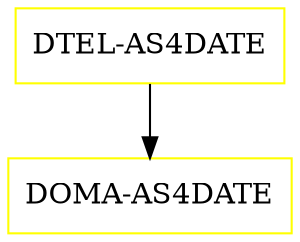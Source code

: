 digraph G {
  "DTEL-AS4DATE" [shape=box,color=yellow];
  "DOMA-AS4DATE" [shape=box,color=yellow,URL="./DOMA_AS4DATE.html"];
  "DTEL-AS4DATE" -> "DOMA-AS4DATE";
}
